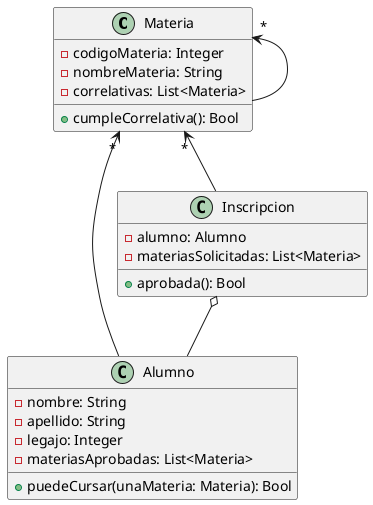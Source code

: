 @startuml
'https://plantuml.com/class-diagram

class Materia
class Alumno
class Inscripcion

Materia "*" <--  Alumno
Materia "*" <-- Materia
Materia "*" <-- Inscripcion
Inscripcion o-- Alumno


class Materia {
-codigoMateria: Integer
-nombreMateria: String
-correlativas: List<Materia>

+cumpleCorrelativa(): Bool
}

class Alumno {
-nombre: String
-apellido: String
-legajo: Integer
-materiasAprobadas: List<Materia>

+puedeCursar(unaMateria: Materia): Bool
}

class Inscripcion {
-alumno: Alumno
-materiasSolicitadas: List<Materia>

+aprobada(): Bool

}

@enduml